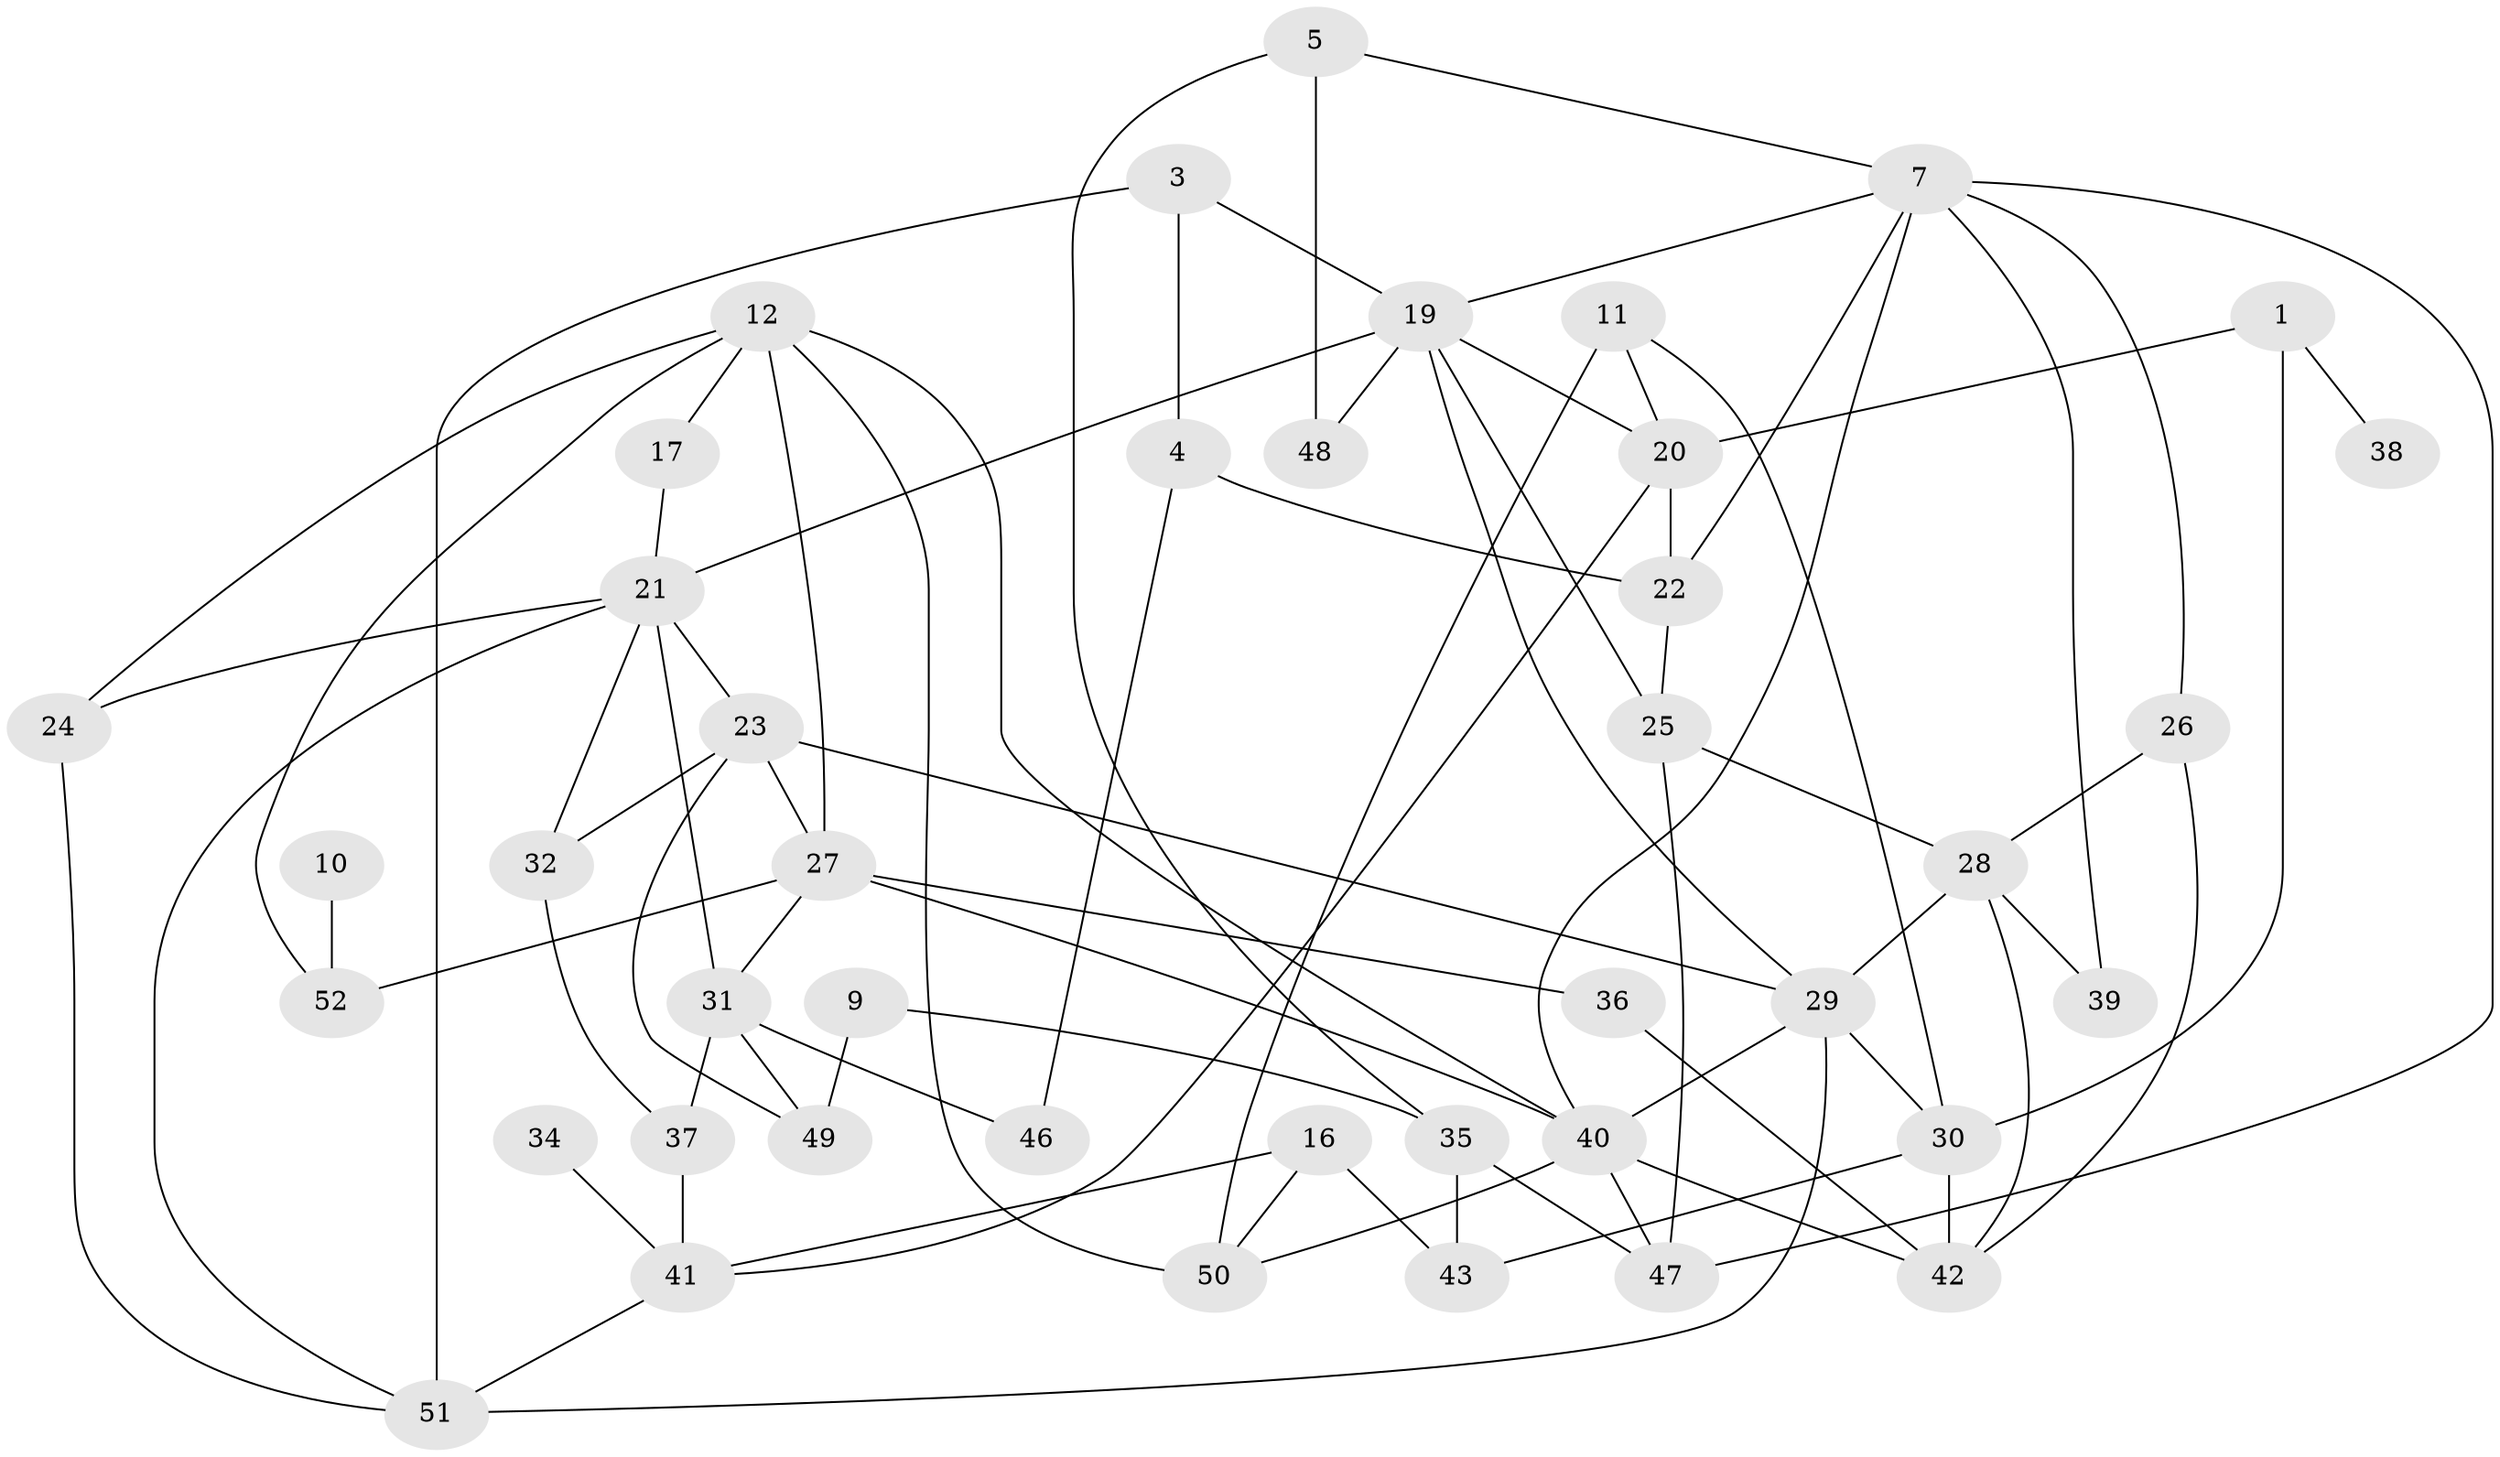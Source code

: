 // original degree distribution, {3: 0.2692307692307692, 0: 0.08653846153846154, 1: 0.15384615384615385, 4: 0.15384615384615385, 2: 0.2403846153846154, 7: 0.009615384615384616, 6: 0.038461538461538464, 5: 0.04807692307692308}
// Generated by graph-tools (version 1.1) at 2025/00/03/09/25 03:00:48]
// undirected, 42 vertices, 80 edges
graph export_dot {
graph [start="1"]
  node [color=gray90,style=filled];
  1;
  3;
  4;
  5;
  7;
  9;
  10;
  11;
  12;
  16;
  17;
  19;
  20;
  21;
  22;
  23;
  24;
  25;
  26;
  27;
  28;
  29;
  30;
  31;
  32;
  34;
  35;
  36;
  37;
  38;
  39;
  40;
  41;
  42;
  43;
  46;
  47;
  48;
  49;
  50;
  51;
  52;
  1 -- 20 [weight=1.0];
  1 -- 30 [weight=1.0];
  1 -- 38 [weight=1.0];
  3 -- 4 [weight=1.0];
  3 -- 19 [weight=1.0];
  3 -- 51 [weight=1.0];
  4 -- 22 [weight=1.0];
  4 -- 46 [weight=1.0];
  5 -- 7 [weight=1.0];
  5 -- 35 [weight=1.0];
  5 -- 48 [weight=1.0];
  7 -- 19 [weight=1.0];
  7 -- 22 [weight=1.0];
  7 -- 26 [weight=1.0];
  7 -- 39 [weight=1.0];
  7 -- 40 [weight=1.0];
  7 -- 47 [weight=1.0];
  9 -- 35 [weight=1.0];
  9 -- 49 [weight=1.0];
  10 -- 52 [weight=1.0];
  11 -- 20 [weight=1.0];
  11 -- 30 [weight=1.0];
  11 -- 50 [weight=2.0];
  12 -- 17 [weight=1.0];
  12 -- 24 [weight=1.0];
  12 -- 27 [weight=1.0];
  12 -- 40 [weight=1.0];
  12 -- 50 [weight=1.0];
  12 -- 52 [weight=1.0];
  16 -- 41 [weight=1.0];
  16 -- 43 [weight=1.0];
  16 -- 50 [weight=1.0];
  17 -- 21 [weight=1.0];
  19 -- 20 [weight=1.0];
  19 -- 21 [weight=1.0];
  19 -- 25 [weight=1.0];
  19 -- 29 [weight=1.0];
  19 -- 48 [weight=1.0];
  20 -- 22 [weight=1.0];
  20 -- 41 [weight=1.0];
  21 -- 23 [weight=2.0];
  21 -- 24 [weight=1.0];
  21 -- 31 [weight=1.0];
  21 -- 32 [weight=1.0];
  21 -- 51 [weight=1.0];
  22 -- 25 [weight=1.0];
  23 -- 27 [weight=1.0];
  23 -- 29 [weight=1.0];
  23 -- 32 [weight=1.0];
  23 -- 49 [weight=1.0];
  24 -- 51 [weight=1.0];
  25 -- 28 [weight=1.0];
  25 -- 47 [weight=1.0];
  26 -- 28 [weight=1.0];
  26 -- 42 [weight=1.0];
  27 -- 31 [weight=1.0];
  27 -- 36 [weight=1.0];
  27 -- 40 [weight=1.0];
  27 -- 52 [weight=1.0];
  28 -- 29 [weight=1.0];
  28 -- 39 [weight=1.0];
  28 -- 42 [weight=1.0];
  29 -- 30 [weight=1.0];
  29 -- 40 [weight=1.0];
  29 -- 51 [weight=1.0];
  30 -- 42 [weight=1.0];
  30 -- 43 [weight=1.0];
  31 -- 37 [weight=1.0];
  31 -- 46 [weight=1.0];
  31 -- 49 [weight=1.0];
  32 -- 37 [weight=1.0];
  34 -- 41 [weight=1.0];
  35 -- 43 [weight=1.0];
  35 -- 47 [weight=1.0];
  36 -- 42 [weight=1.0];
  37 -- 41 [weight=1.0];
  40 -- 42 [weight=1.0];
  40 -- 47 [weight=1.0];
  40 -- 50 [weight=1.0];
  41 -- 51 [weight=1.0];
}
